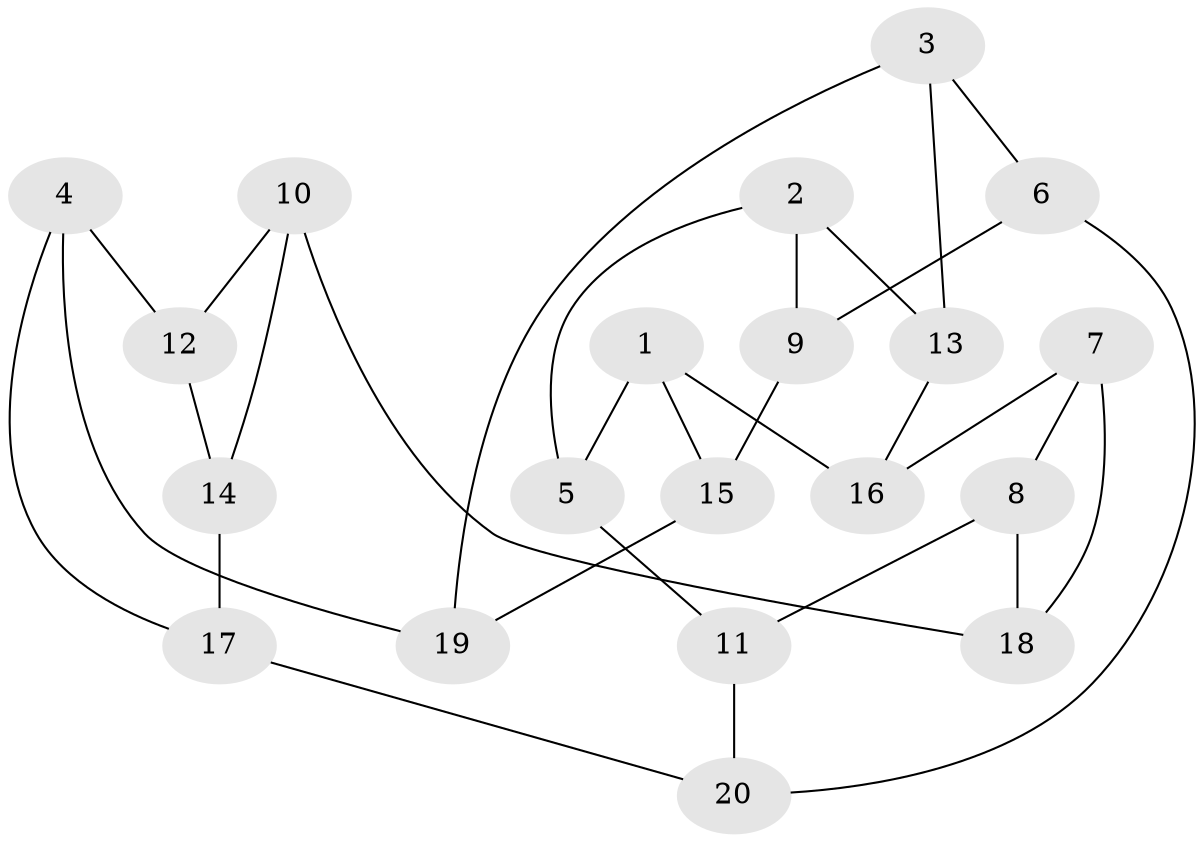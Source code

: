 // Generated by graph-tools (version 1.1) at 2025/46/02/15/25 05:46:28]
// undirected, 20 vertices, 30 edges
graph export_dot {
graph [start="1"]
  node [color=gray90,style=filled];
  1;
  2;
  3;
  4;
  5;
  6;
  7;
  8;
  9;
  10;
  11;
  12;
  13;
  14;
  15;
  16;
  17;
  18;
  19;
  20;
  1 -- 16;
  1 -- 5;
  1 -- 15;
  2 -- 5;
  2 -- 9;
  2 -- 13;
  3 -- 13;
  3 -- 19;
  3 -- 6;
  4 -- 19;
  4 -- 17;
  4 -- 12;
  5 -- 11;
  6 -- 20;
  6 -- 9;
  7 -- 8;
  7 -- 18;
  7 -- 16;
  8 -- 11;
  8 -- 18;
  9 -- 15;
  10 -- 14;
  10 -- 12;
  10 -- 18;
  11 -- 20;
  12 -- 14;
  13 -- 16;
  14 -- 17;
  15 -- 19;
  17 -- 20;
}
